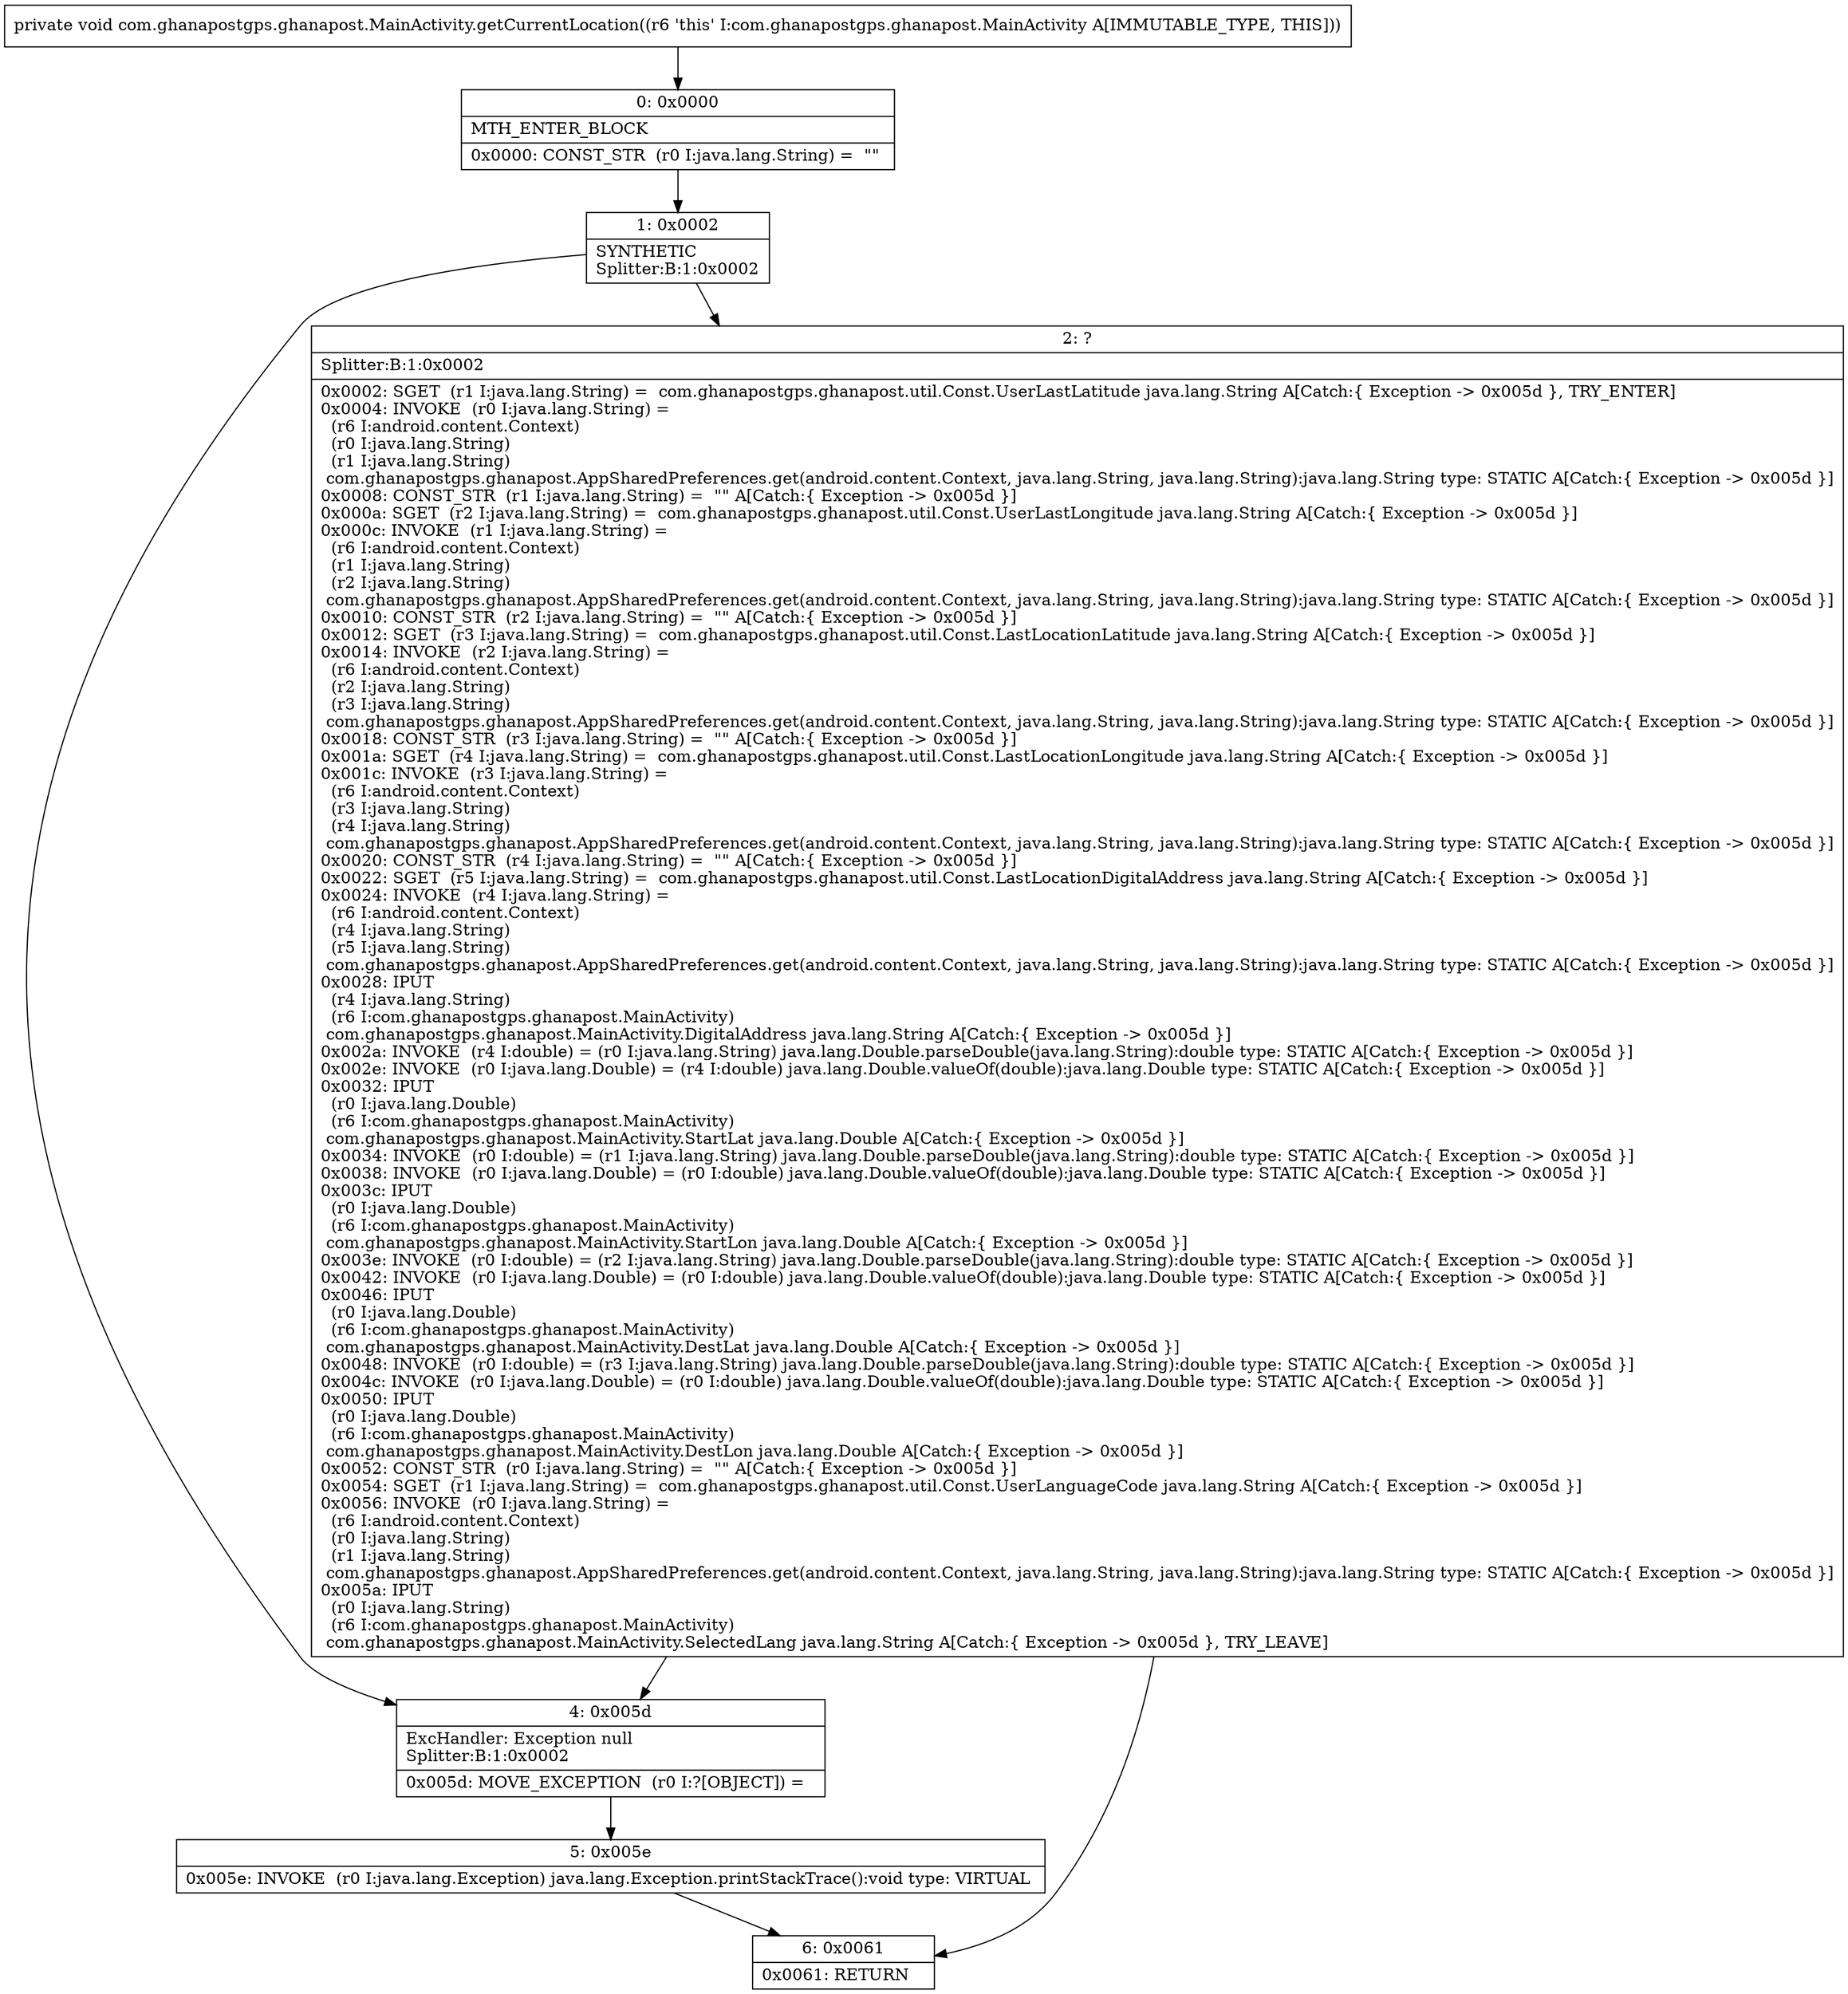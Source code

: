 digraph "CFG forcom.ghanapostgps.ghanapost.MainActivity.getCurrentLocation()V" {
Node_0 [shape=record,label="{0\:\ 0x0000|MTH_ENTER_BLOCK\l|0x0000: CONST_STR  (r0 I:java.lang.String) =  \"\" \l}"];
Node_1 [shape=record,label="{1\:\ 0x0002|SYNTHETIC\lSplitter:B:1:0x0002\l}"];
Node_2 [shape=record,label="{2\:\ ?|Splitter:B:1:0x0002\l|0x0002: SGET  (r1 I:java.lang.String) =  com.ghanapostgps.ghanapost.util.Const.UserLastLatitude java.lang.String A[Catch:\{ Exception \-\> 0x005d \}, TRY_ENTER]\l0x0004: INVOKE  (r0 I:java.lang.String) = \l  (r6 I:android.content.Context)\l  (r0 I:java.lang.String)\l  (r1 I:java.lang.String)\l com.ghanapostgps.ghanapost.AppSharedPreferences.get(android.content.Context, java.lang.String, java.lang.String):java.lang.String type: STATIC A[Catch:\{ Exception \-\> 0x005d \}]\l0x0008: CONST_STR  (r1 I:java.lang.String) =  \"\" A[Catch:\{ Exception \-\> 0x005d \}]\l0x000a: SGET  (r2 I:java.lang.String) =  com.ghanapostgps.ghanapost.util.Const.UserLastLongitude java.lang.String A[Catch:\{ Exception \-\> 0x005d \}]\l0x000c: INVOKE  (r1 I:java.lang.String) = \l  (r6 I:android.content.Context)\l  (r1 I:java.lang.String)\l  (r2 I:java.lang.String)\l com.ghanapostgps.ghanapost.AppSharedPreferences.get(android.content.Context, java.lang.String, java.lang.String):java.lang.String type: STATIC A[Catch:\{ Exception \-\> 0x005d \}]\l0x0010: CONST_STR  (r2 I:java.lang.String) =  \"\" A[Catch:\{ Exception \-\> 0x005d \}]\l0x0012: SGET  (r3 I:java.lang.String) =  com.ghanapostgps.ghanapost.util.Const.LastLocationLatitude java.lang.String A[Catch:\{ Exception \-\> 0x005d \}]\l0x0014: INVOKE  (r2 I:java.lang.String) = \l  (r6 I:android.content.Context)\l  (r2 I:java.lang.String)\l  (r3 I:java.lang.String)\l com.ghanapostgps.ghanapost.AppSharedPreferences.get(android.content.Context, java.lang.String, java.lang.String):java.lang.String type: STATIC A[Catch:\{ Exception \-\> 0x005d \}]\l0x0018: CONST_STR  (r3 I:java.lang.String) =  \"\" A[Catch:\{ Exception \-\> 0x005d \}]\l0x001a: SGET  (r4 I:java.lang.String) =  com.ghanapostgps.ghanapost.util.Const.LastLocationLongitude java.lang.String A[Catch:\{ Exception \-\> 0x005d \}]\l0x001c: INVOKE  (r3 I:java.lang.String) = \l  (r6 I:android.content.Context)\l  (r3 I:java.lang.String)\l  (r4 I:java.lang.String)\l com.ghanapostgps.ghanapost.AppSharedPreferences.get(android.content.Context, java.lang.String, java.lang.String):java.lang.String type: STATIC A[Catch:\{ Exception \-\> 0x005d \}]\l0x0020: CONST_STR  (r4 I:java.lang.String) =  \"\" A[Catch:\{ Exception \-\> 0x005d \}]\l0x0022: SGET  (r5 I:java.lang.String) =  com.ghanapostgps.ghanapost.util.Const.LastLocationDigitalAddress java.lang.String A[Catch:\{ Exception \-\> 0x005d \}]\l0x0024: INVOKE  (r4 I:java.lang.String) = \l  (r6 I:android.content.Context)\l  (r4 I:java.lang.String)\l  (r5 I:java.lang.String)\l com.ghanapostgps.ghanapost.AppSharedPreferences.get(android.content.Context, java.lang.String, java.lang.String):java.lang.String type: STATIC A[Catch:\{ Exception \-\> 0x005d \}]\l0x0028: IPUT  \l  (r4 I:java.lang.String)\l  (r6 I:com.ghanapostgps.ghanapost.MainActivity)\l com.ghanapostgps.ghanapost.MainActivity.DigitalAddress java.lang.String A[Catch:\{ Exception \-\> 0x005d \}]\l0x002a: INVOKE  (r4 I:double) = (r0 I:java.lang.String) java.lang.Double.parseDouble(java.lang.String):double type: STATIC A[Catch:\{ Exception \-\> 0x005d \}]\l0x002e: INVOKE  (r0 I:java.lang.Double) = (r4 I:double) java.lang.Double.valueOf(double):java.lang.Double type: STATIC A[Catch:\{ Exception \-\> 0x005d \}]\l0x0032: IPUT  \l  (r0 I:java.lang.Double)\l  (r6 I:com.ghanapostgps.ghanapost.MainActivity)\l com.ghanapostgps.ghanapost.MainActivity.StartLat java.lang.Double A[Catch:\{ Exception \-\> 0x005d \}]\l0x0034: INVOKE  (r0 I:double) = (r1 I:java.lang.String) java.lang.Double.parseDouble(java.lang.String):double type: STATIC A[Catch:\{ Exception \-\> 0x005d \}]\l0x0038: INVOKE  (r0 I:java.lang.Double) = (r0 I:double) java.lang.Double.valueOf(double):java.lang.Double type: STATIC A[Catch:\{ Exception \-\> 0x005d \}]\l0x003c: IPUT  \l  (r0 I:java.lang.Double)\l  (r6 I:com.ghanapostgps.ghanapost.MainActivity)\l com.ghanapostgps.ghanapost.MainActivity.StartLon java.lang.Double A[Catch:\{ Exception \-\> 0x005d \}]\l0x003e: INVOKE  (r0 I:double) = (r2 I:java.lang.String) java.lang.Double.parseDouble(java.lang.String):double type: STATIC A[Catch:\{ Exception \-\> 0x005d \}]\l0x0042: INVOKE  (r0 I:java.lang.Double) = (r0 I:double) java.lang.Double.valueOf(double):java.lang.Double type: STATIC A[Catch:\{ Exception \-\> 0x005d \}]\l0x0046: IPUT  \l  (r0 I:java.lang.Double)\l  (r6 I:com.ghanapostgps.ghanapost.MainActivity)\l com.ghanapostgps.ghanapost.MainActivity.DestLat java.lang.Double A[Catch:\{ Exception \-\> 0x005d \}]\l0x0048: INVOKE  (r0 I:double) = (r3 I:java.lang.String) java.lang.Double.parseDouble(java.lang.String):double type: STATIC A[Catch:\{ Exception \-\> 0x005d \}]\l0x004c: INVOKE  (r0 I:java.lang.Double) = (r0 I:double) java.lang.Double.valueOf(double):java.lang.Double type: STATIC A[Catch:\{ Exception \-\> 0x005d \}]\l0x0050: IPUT  \l  (r0 I:java.lang.Double)\l  (r6 I:com.ghanapostgps.ghanapost.MainActivity)\l com.ghanapostgps.ghanapost.MainActivity.DestLon java.lang.Double A[Catch:\{ Exception \-\> 0x005d \}]\l0x0052: CONST_STR  (r0 I:java.lang.String) =  \"\" A[Catch:\{ Exception \-\> 0x005d \}]\l0x0054: SGET  (r1 I:java.lang.String) =  com.ghanapostgps.ghanapost.util.Const.UserLanguageCode java.lang.String A[Catch:\{ Exception \-\> 0x005d \}]\l0x0056: INVOKE  (r0 I:java.lang.String) = \l  (r6 I:android.content.Context)\l  (r0 I:java.lang.String)\l  (r1 I:java.lang.String)\l com.ghanapostgps.ghanapost.AppSharedPreferences.get(android.content.Context, java.lang.String, java.lang.String):java.lang.String type: STATIC A[Catch:\{ Exception \-\> 0x005d \}]\l0x005a: IPUT  \l  (r0 I:java.lang.String)\l  (r6 I:com.ghanapostgps.ghanapost.MainActivity)\l com.ghanapostgps.ghanapost.MainActivity.SelectedLang java.lang.String A[Catch:\{ Exception \-\> 0x005d \}, TRY_LEAVE]\l}"];
Node_4 [shape=record,label="{4\:\ 0x005d|ExcHandler: Exception null\lSplitter:B:1:0x0002\l|0x005d: MOVE_EXCEPTION  (r0 I:?[OBJECT]) =  \l}"];
Node_5 [shape=record,label="{5\:\ 0x005e|0x005e: INVOKE  (r0 I:java.lang.Exception) java.lang.Exception.printStackTrace():void type: VIRTUAL \l}"];
Node_6 [shape=record,label="{6\:\ 0x0061|0x0061: RETURN   \l}"];
MethodNode[shape=record,label="{private void com.ghanapostgps.ghanapost.MainActivity.getCurrentLocation((r6 'this' I:com.ghanapostgps.ghanapost.MainActivity A[IMMUTABLE_TYPE, THIS])) }"];
MethodNode -> Node_0;
Node_0 -> Node_1;
Node_1 -> Node_2;
Node_1 -> Node_4;
Node_2 -> Node_4;
Node_2 -> Node_6;
Node_4 -> Node_5;
Node_5 -> Node_6;
}

